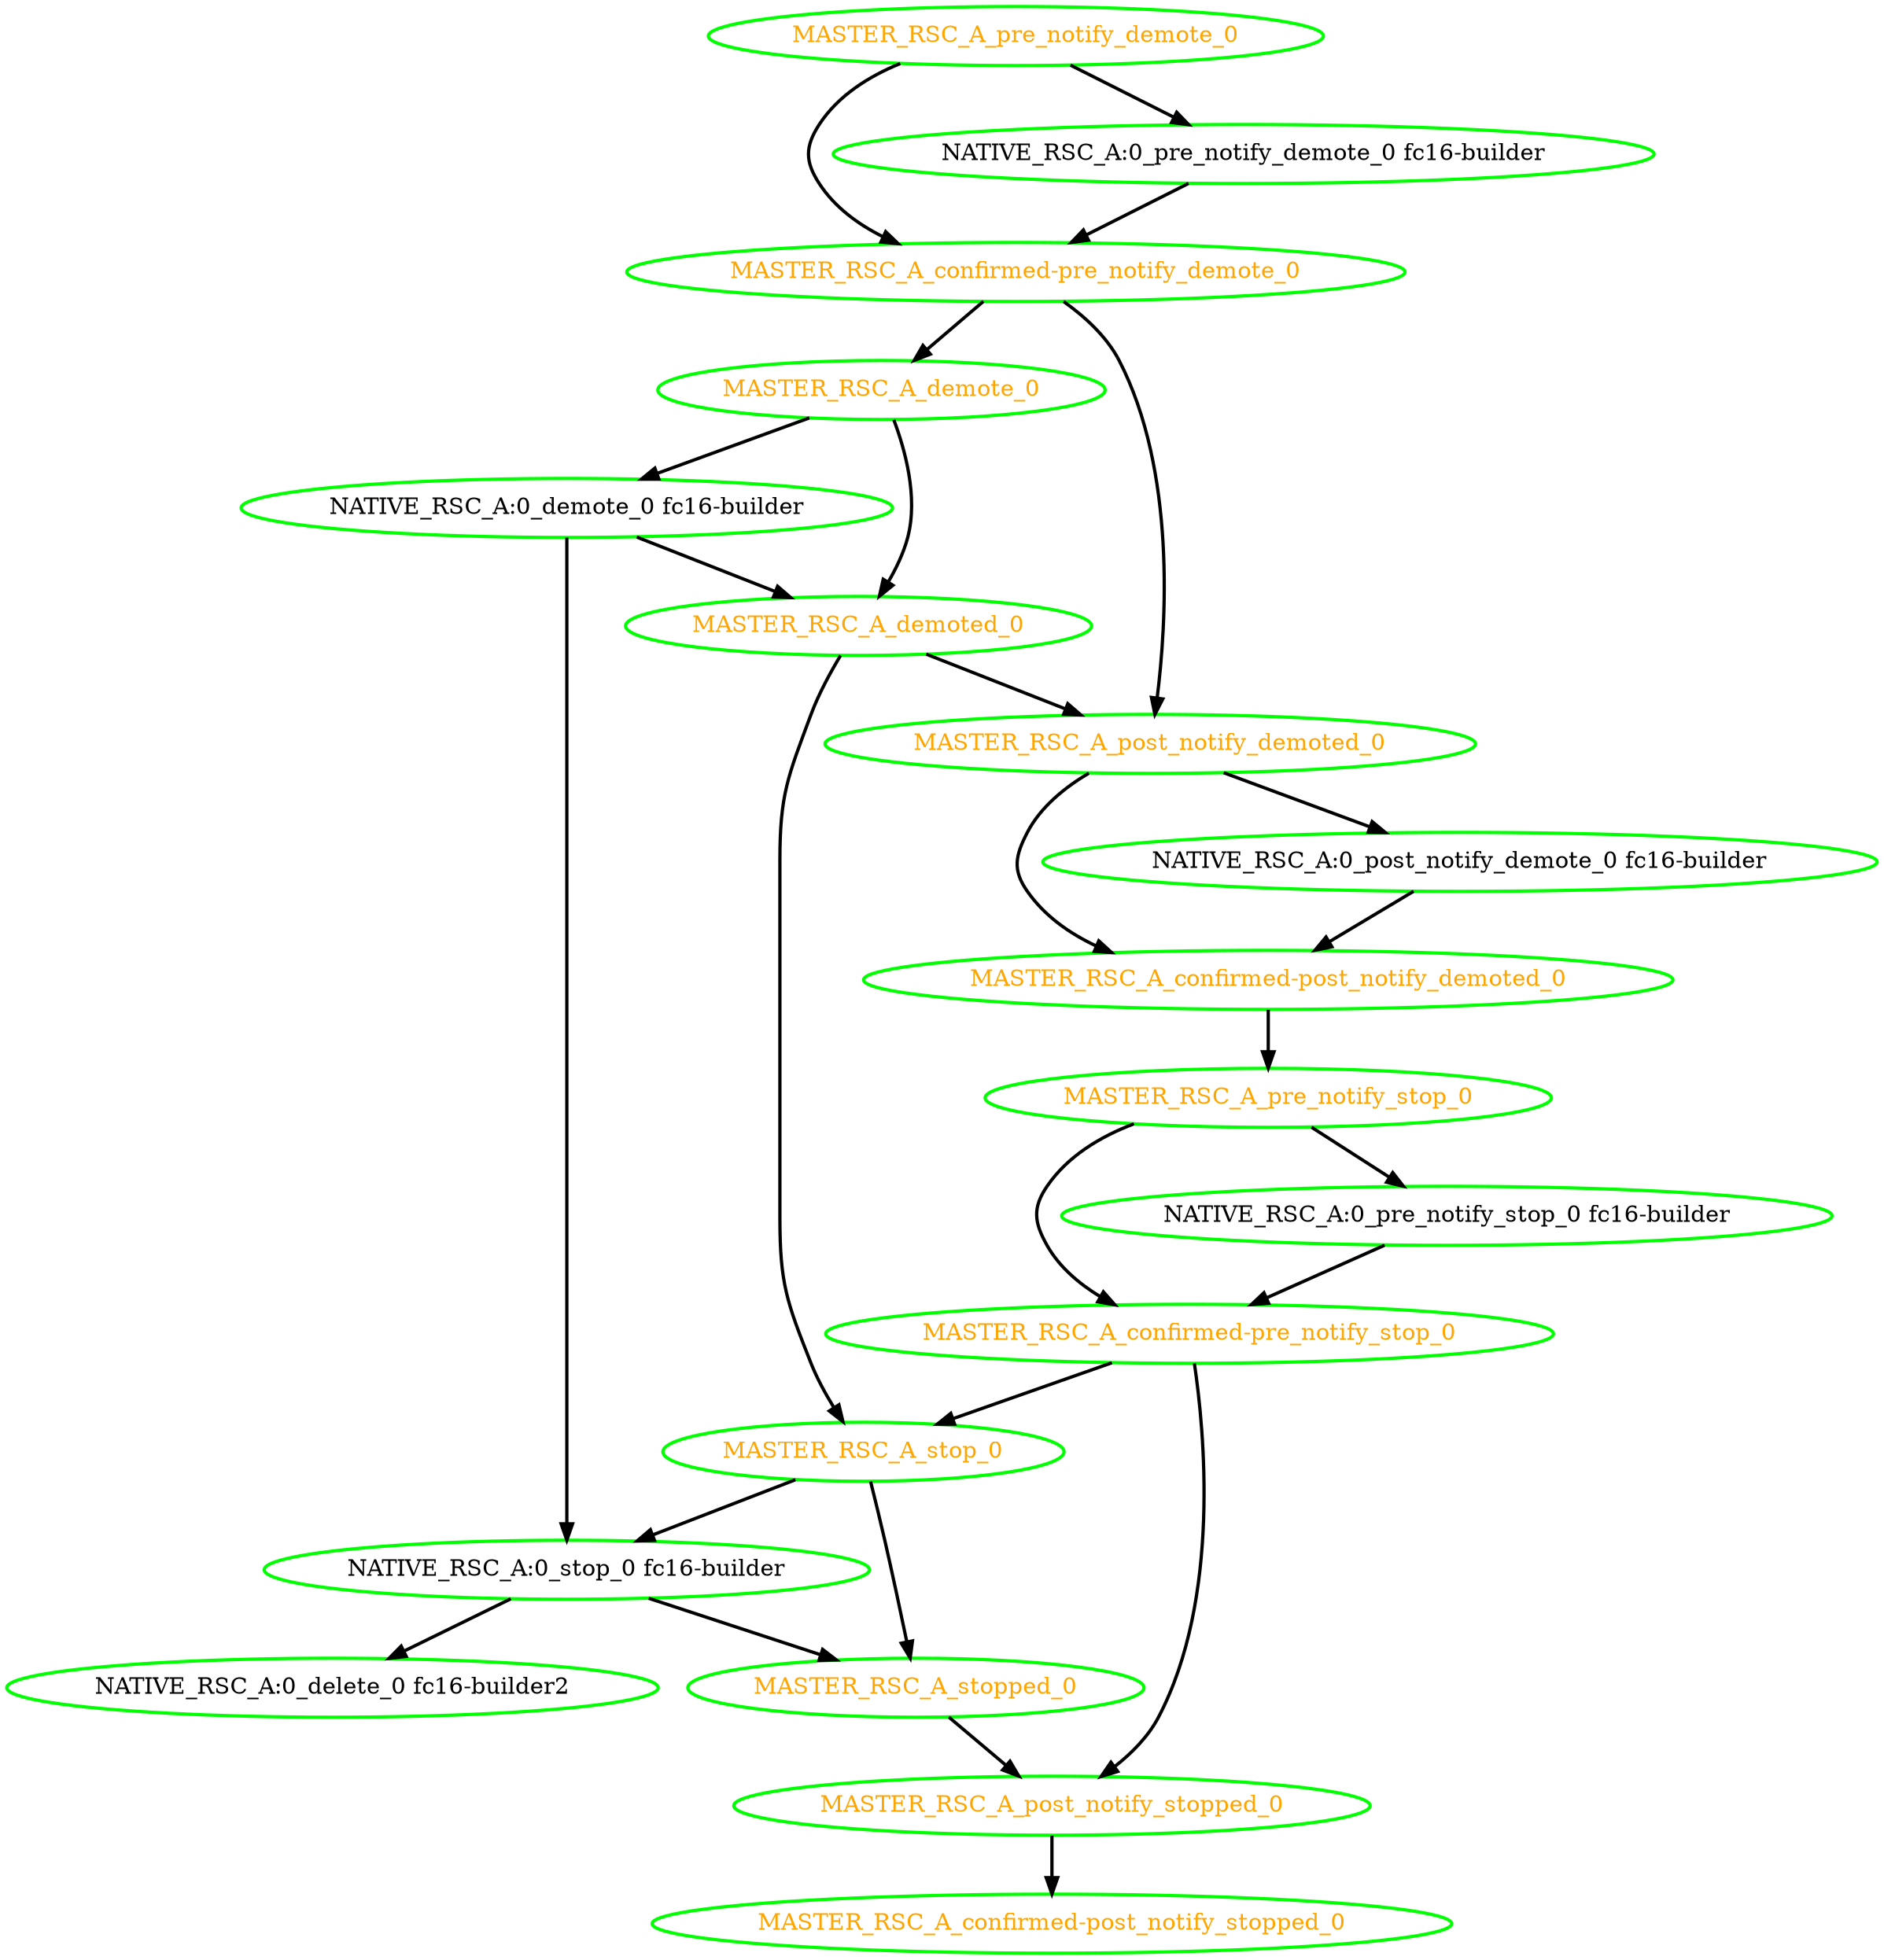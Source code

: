  digraph "g" {
"MASTER_RSC_A_confirmed-post_notify_demoted_0" -> "MASTER_RSC_A_pre_notify_stop_0" [ style = bold]
"MASTER_RSC_A_confirmed-post_notify_demoted_0" [ style=bold color="green" fontcolor="orange"]
"MASTER_RSC_A_confirmed-post_notify_stopped_0" [ style=bold color="green" fontcolor="orange"]
"MASTER_RSC_A_confirmed-pre_notify_demote_0" -> "MASTER_RSC_A_demote_0" [ style = bold]
"MASTER_RSC_A_confirmed-pre_notify_demote_0" -> "MASTER_RSC_A_post_notify_demoted_0" [ style = bold]
"MASTER_RSC_A_confirmed-pre_notify_demote_0" [ style=bold color="green" fontcolor="orange"]
"MASTER_RSC_A_confirmed-pre_notify_stop_0" -> "MASTER_RSC_A_post_notify_stopped_0" [ style = bold]
"MASTER_RSC_A_confirmed-pre_notify_stop_0" -> "MASTER_RSC_A_stop_0" [ style = bold]
"MASTER_RSC_A_confirmed-pre_notify_stop_0" [ style=bold color="green" fontcolor="orange"]
"MASTER_RSC_A_demote_0" -> "MASTER_RSC_A_demoted_0" [ style = bold]
"MASTER_RSC_A_demote_0" -> "NATIVE_RSC_A:0_demote_0 fc16-builder" [ style = bold]
"MASTER_RSC_A_demote_0" [ style=bold color="green" fontcolor="orange"]
"MASTER_RSC_A_demoted_0" -> "MASTER_RSC_A_post_notify_demoted_0" [ style = bold]
"MASTER_RSC_A_demoted_0" -> "MASTER_RSC_A_stop_0" [ style = bold]
"MASTER_RSC_A_demoted_0" [ style=bold color="green" fontcolor="orange"]
"MASTER_RSC_A_post_notify_demoted_0" -> "MASTER_RSC_A_confirmed-post_notify_demoted_0" [ style = bold]
"MASTER_RSC_A_post_notify_demoted_0" -> "NATIVE_RSC_A:0_post_notify_demote_0 fc16-builder" [ style = bold]
"MASTER_RSC_A_post_notify_demoted_0" [ style=bold color="green" fontcolor="orange"]
"MASTER_RSC_A_post_notify_stopped_0" -> "MASTER_RSC_A_confirmed-post_notify_stopped_0" [ style = bold]
"MASTER_RSC_A_post_notify_stopped_0" [ style=bold color="green" fontcolor="orange"]
"MASTER_RSC_A_pre_notify_demote_0" -> "MASTER_RSC_A_confirmed-pre_notify_demote_0" [ style = bold]
"MASTER_RSC_A_pre_notify_demote_0" -> "NATIVE_RSC_A:0_pre_notify_demote_0 fc16-builder" [ style = bold]
"MASTER_RSC_A_pre_notify_demote_0" [ style=bold color="green" fontcolor="orange"]
"MASTER_RSC_A_pre_notify_stop_0" -> "MASTER_RSC_A_confirmed-pre_notify_stop_0" [ style = bold]
"MASTER_RSC_A_pre_notify_stop_0" -> "NATIVE_RSC_A:0_pre_notify_stop_0 fc16-builder" [ style = bold]
"MASTER_RSC_A_pre_notify_stop_0" [ style=bold color="green" fontcolor="orange"]
"MASTER_RSC_A_stop_0" -> "MASTER_RSC_A_stopped_0" [ style = bold]
"MASTER_RSC_A_stop_0" -> "NATIVE_RSC_A:0_stop_0 fc16-builder" [ style = bold]
"MASTER_RSC_A_stop_0" [ style=bold color="green" fontcolor="orange"]
"MASTER_RSC_A_stopped_0" -> "MASTER_RSC_A_post_notify_stopped_0" [ style = bold]
"MASTER_RSC_A_stopped_0" [ style=bold color="green" fontcolor="orange"]
"NATIVE_RSC_A:0_delete_0 fc16-builder2" [ style=bold color="green" fontcolor="black"]
"NATIVE_RSC_A:0_demote_0 fc16-builder" -> "MASTER_RSC_A_demoted_0" [ style = bold]
"NATIVE_RSC_A:0_demote_0 fc16-builder" -> "NATIVE_RSC_A:0_stop_0 fc16-builder" [ style = bold]
"NATIVE_RSC_A:0_demote_0 fc16-builder" [ style=bold color="green" fontcolor="black"]
"NATIVE_RSC_A:0_post_notify_demote_0 fc16-builder" -> "MASTER_RSC_A_confirmed-post_notify_demoted_0" [ style = bold]
"NATIVE_RSC_A:0_post_notify_demote_0 fc16-builder" [ style=bold color="green" fontcolor="black"]
"NATIVE_RSC_A:0_pre_notify_demote_0 fc16-builder" -> "MASTER_RSC_A_confirmed-pre_notify_demote_0" [ style = bold]
"NATIVE_RSC_A:0_pre_notify_demote_0 fc16-builder" [ style=bold color="green" fontcolor="black"]
"NATIVE_RSC_A:0_pre_notify_stop_0 fc16-builder" -> "MASTER_RSC_A_confirmed-pre_notify_stop_0" [ style = bold]
"NATIVE_RSC_A:0_pre_notify_stop_0 fc16-builder" [ style=bold color="green" fontcolor="black"]
"NATIVE_RSC_A:0_stop_0 fc16-builder" -> "MASTER_RSC_A_stopped_0" [ style = bold]
"NATIVE_RSC_A:0_stop_0 fc16-builder" -> "NATIVE_RSC_A:0_delete_0 fc16-builder2" [ style = bold]
"NATIVE_RSC_A:0_stop_0 fc16-builder" [ style=bold color="green" fontcolor="black"]
}
